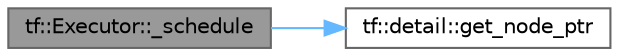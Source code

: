 digraph "tf::Executor::_schedule"
{
 // LATEX_PDF_SIZE
  bgcolor="transparent";
  edge [fontname=Helvetica,fontsize=10,labelfontname=Helvetica,labelfontsize=10];
  node [fontname=Helvetica,fontsize=10,shape=box,height=0.2,width=0.4];
  rankdir="LR";
  Node1 [id="Node000001",label="tf::Executor::_schedule",height=0.2,width=0.4,color="gray40", fillcolor="grey60", style="filled", fontcolor="black",tooltip=" "];
  Node1 -> Node2 [id="edge2_Node000001_Node000002",color="steelblue1",style="solid",tooltip=" "];
  Node2 [id="Node000002",label="tf::detail::get_node_ptr",height=0.2,width=0.4,color="grey40", fillcolor="white", style="filled",URL="$namespacetf_1_1detail.html#a99b20eff00b902f1756d2d0b33d21256",tooltip=" "];
}
